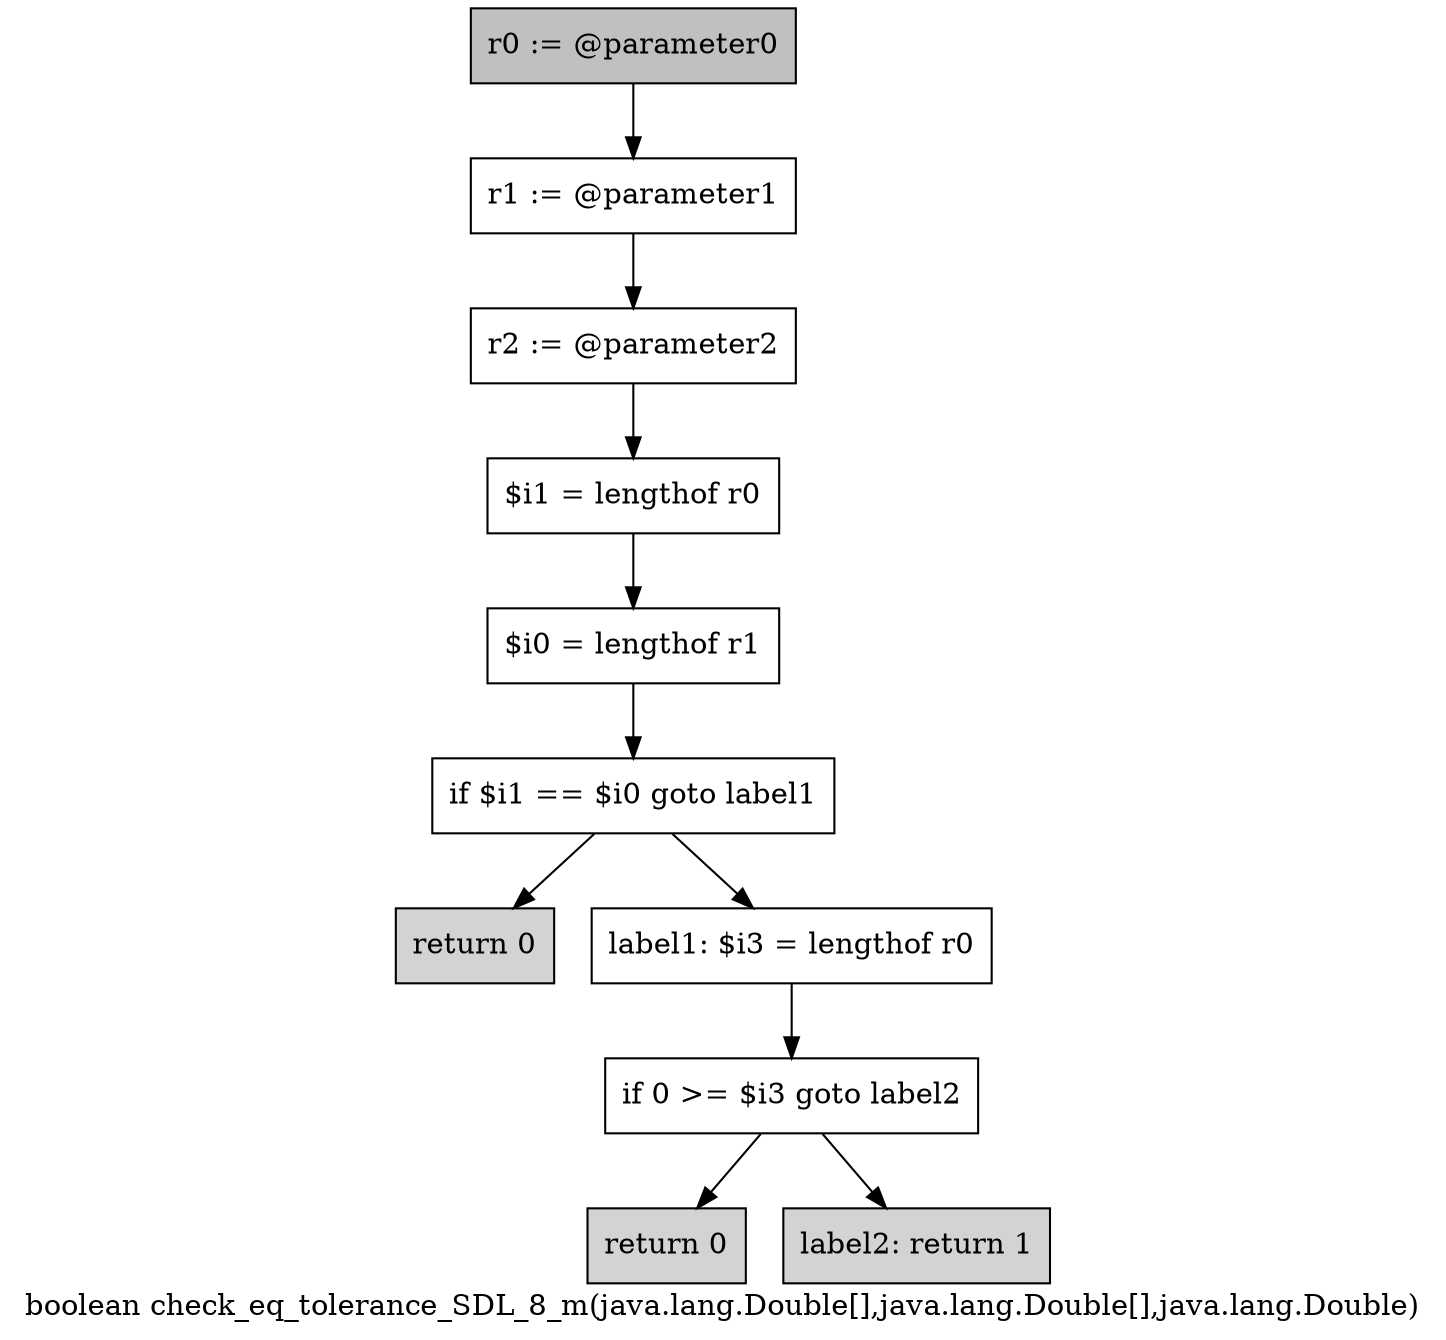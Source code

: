 digraph "boolean check_eq_tolerance_SDL_8_m(java.lang.Double[],java.lang.Double[],java.lang.Double)" {
    label="boolean check_eq_tolerance_SDL_8_m(java.lang.Double[],java.lang.Double[],java.lang.Double)";
    node [shape=box];
    "0" [style=filled,fillcolor=gray,label="r0 := @parameter0",];
    "1" [label="r1 := @parameter1",];
    "0"->"1";
    "2" [label="r2 := @parameter2",];
    "1"->"2";
    "3" [label="$i1 = lengthof r0",];
    "2"->"3";
    "4" [label="$i0 = lengthof r1",];
    "3"->"4";
    "5" [label="if $i1 == $i0 goto label1",];
    "4"->"5";
    "6" [style=filled,fillcolor=lightgray,label="return 0",];
    "5"->"6";
    "7" [label="label1: $i3 = lengthof r0",];
    "5"->"7";
    "8" [label="if 0 >= $i3 goto label2",];
    "7"->"8";
    "9" [style=filled,fillcolor=lightgray,label="return 0",];
    "8"->"9";
    "10" [style=filled,fillcolor=lightgray,label="label2: return 1",];
    "8"->"10";
}
